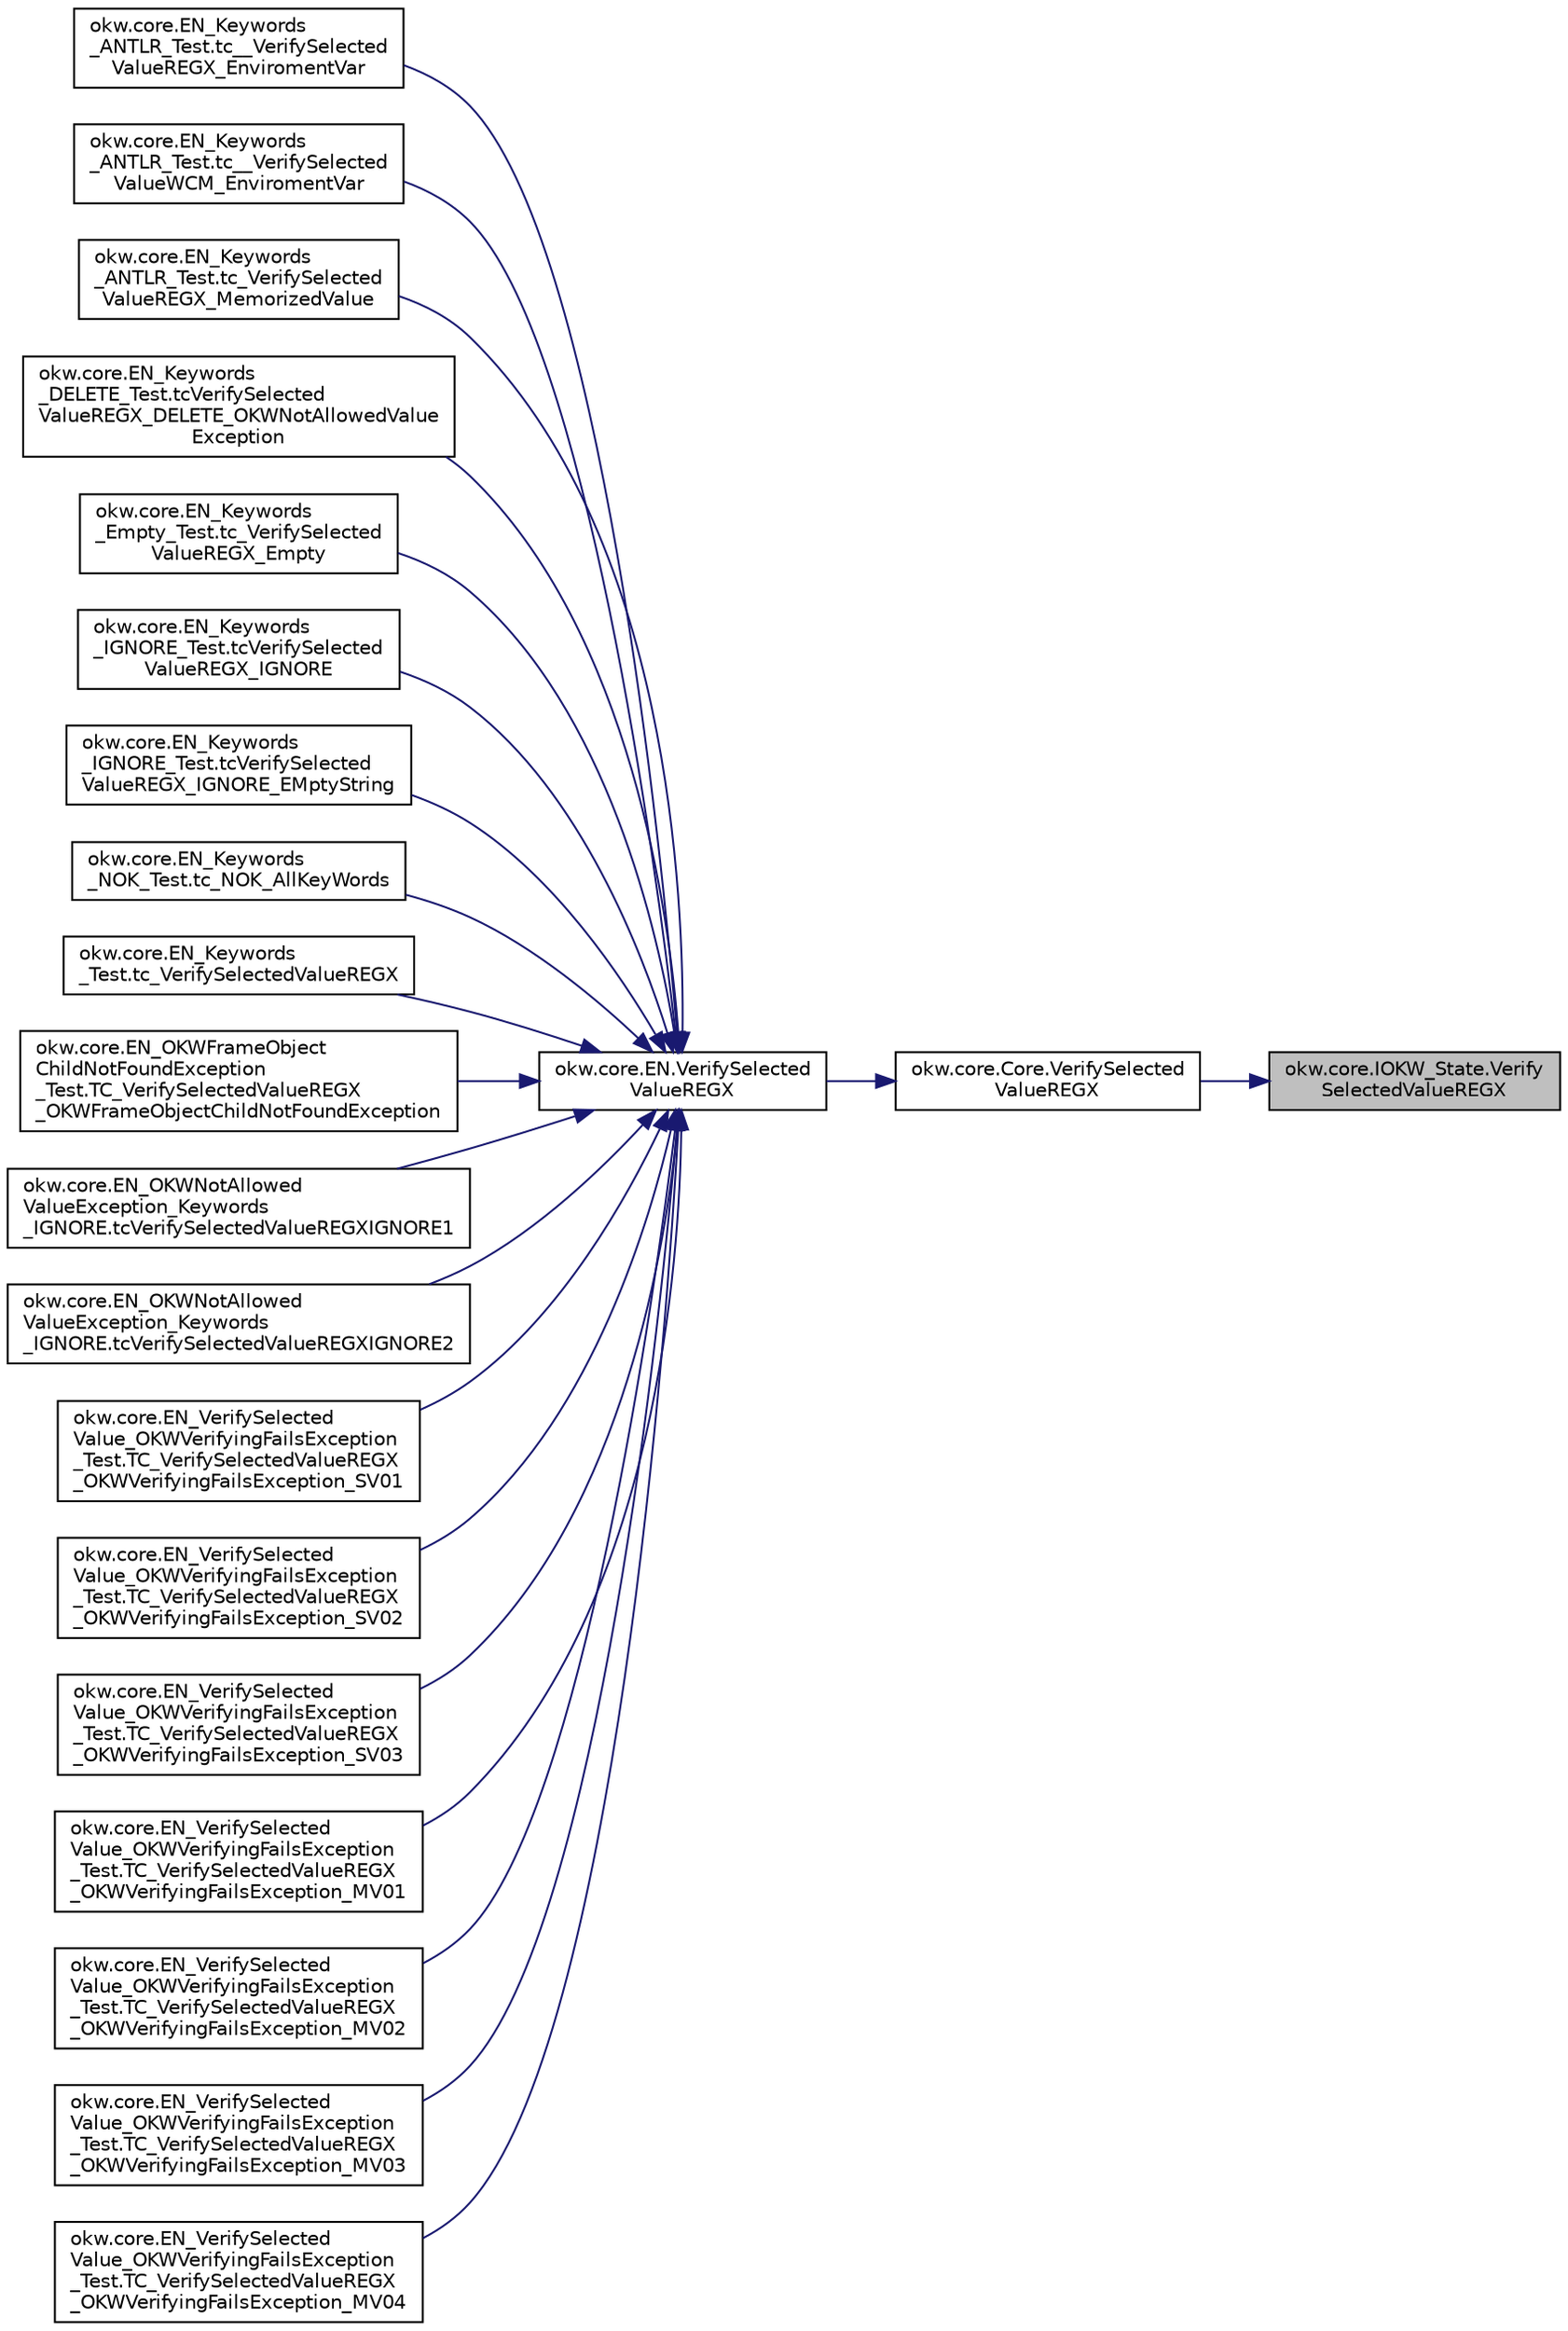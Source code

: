 digraph "okw.core.IOKW_State.VerifySelectedValueREGX"
{
 // INTERACTIVE_SVG=YES
 // LATEX_PDF_SIZE
  edge [fontname="Helvetica",fontsize="10",labelfontname="Helvetica",labelfontsize="10"];
  node [fontname="Helvetica",fontsize="10",shape=record];
  rankdir="RL";
  Node4476 [label="okw.core.IOKW_State.Verify\lSelectedValueREGX",height=0.2,width=0.4,color="black", fillcolor="grey75", style="filled", fontcolor="black",tooltip="Vergleicht den ausgewählten Wert des gegebenen Listenobjekts mit dem erwarteten Wert."];
  Node4476 -> Node4477 [dir="back",color="midnightblue",fontsize="10",style="solid",fontname="Helvetica"];
  Node4477 [label="okw.core.Core.VerifySelected\lValueREGX",height=0.2,width=0.4,color="black", fillcolor="white", style="filled",URL="$classokw_1_1core_1_1_core.html#a34e7722cddcc1eae53b714f4883a02f2",tooltip="Vergleicht den ausgewählten Wert des gegebenen Listenobjekts mit dem erwarteten Wert."];
  Node4477 -> Node4478 [dir="back",color="midnightblue",fontsize="10",style="solid",fontname="Helvetica"];
  Node4478 [label="okw.core.EN.VerifySelected\lValueREGX",height=0.2,width=0.4,color="black", fillcolor="white", style="filled",URL="$classokw_1_1core_1_1_e_n.html#ad190826f8408d93b5f4769ef1306ce31",tooltip="Vergleicht den ausgewählten Wert des gegebenen Listenobjekts mit dem erwarteten Wert."];
  Node4478 -> Node4479 [dir="back",color="midnightblue",fontsize="10",style="solid",fontname="Helvetica"];
  Node4479 [label="okw.core.EN_Keywords\l_ANTLR_Test.tc__VerifySelected\lValueREGX_EnviromentVar",height=0.2,width=0.4,color="black", fillcolor="white", style="filled",URL="$classokw_1_1core_1_1_e_n___keywords___a_n_t_l_r___test.html#afabf60afd1ddf1d4b3546c9530500dc1",tooltip=" "];
  Node4478 -> Node4480 [dir="back",color="midnightblue",fontsize="10",style="solid",fontname="Helvetica"];
  Node4480 [label="okw.core.EN_Keywords\l_ANTLR_Test.tc__VerifySelected\lValueWCM_EnviromentVar",height=0.2,width=0.4,color="black", fillcolor="white", style="filled",URL="$classokw_1_1core_1_1_e_n___keywords___a_n_t_l_r___test.html#ac3f010481750c1255097fe515af00dc2",tooltip=" "];
  Node4478 -> Node4481 [dir="back",color="midnightblue",fontsize="10",style="solid",fontname="Helvetica"];
  Node4481 [label="okw.core.EN_Keywords\l_ANTLR_Test.tc_VerifySelected\lValueREGX_MemorizedValue",height=0.2,width=0.4,color="black", fillcolor="white", style="filled",URL="$classokw_1_1core_1_1_e_n___keywords___a_n_t_l_r___test.html#a505217891e0dfdbf994620b9a7502456",tooltip=" "];
  Node4478 -> Node4482 [dir="back",color="midnightblue",fontsize="10",style="solid",fontname="Helvetica"];
  Node4482 [label="okw.core.EN_Keywords\l_DELETE_Test.tcVerifySelected\lValueREGX_DELETE_OKWNotAllowedValue\lException",height=0.2,width=0.4,color="black", fillcolor="white", style="filled",URL="$classokw_1_1core_1_1_e_n___keywords___d_e_l_e_t_e___test.html#a32b19f3b35e962caa5fc212f152bff7f",tooltip=" "];
  Node4478 -> Node4483 [dir="back",color="midnightblue",fontsize="10",style="solid",fontname="Helvetica"];
  Node4483 [label="okw.core.EN_Keywords\l_Empty_Test.tc_VerifySelected\lValueREGX_Empty",height=0.2,width=0.4,color="black", fillcolor="white", style="filled",URL="$classokw_1_1core_1_1_e_n___keywords___empty___test.html#aae531f898742bac040b9625d0b5c4368",tooltip="Prüft \"${EMPTY}\" für das Schlüsslewort VerifySelectedValueREGX(strng,string)"];
  Node4478 -> Node4484 [dir="back",color="midnightblue",fontsize="10",style="solid",fontname="Helvetica"];
  Node4484 [label="okw.core.EN_Keywords\l_IGNORE_Test.tcVerifySelected\lValueREGX_IGNORE",height=0.2,width=0.4,color="black", fillcolor="white", style="filled",URL="$classokw_1_1core_1_1_e_n___keywords___i_g_n_o_r_e___test.html#a912cf5931d9af487f953f08948518afc",tooltip=" "];
  Node4478 -> Node4485 [dir="back",color="midnightblue",fontsize="10",style="solid",fontname="Helvetica"];
  Node4485 [label="okw.core.EN_Keywords\l_IGNORE_Test.tcVerifySelected\lValueREGX_IGNORE_EMptyString",height=0.2,width=0.4,color="black", fillcolor="white", style="filled",URL="$classokw_1_1core_1_1_e_n___keywords___i_g_n_o_r_e___test.html#a9b01d6f91965e1ef6e87ac9701f7ea24",tooltip=" "];
  Node4478 -> Node4486 [dir="back",color="midnightblue",fontsize="10",style="solid",fontname="Helvetica"];
  Node4486 [label="okw.core.EN_Keywords\l_NOK_Test.tc_NOK_AllKeyWords",height=0.2,width=0.4,color="black", fillcolor="white", style="filled",URL="$classokw_1_1core_1_1_e_n___keywords___n_o_k___test.html#a81a960a2341dfb0e27da7871291c84dc",tooltip="Prüft methoden aufruf für einen einfachen Click."];
  Node4478 -> Node4487 [dir="back",color="midnightblue",fontsize="10",style="solid",fontname="Helvetica"];
  Node4487 [label="okw.core.EN_Keywords\l_Test.tc_VerifySelectedValueREGX",height=0.2,width=0.4,color="black", fillcolor="white", style="filled",URL="$classokw_1_1core_1_1_e_n___keywords___test.html#a885a8dbe9b55a6d4acc38cb4ba6311d8",tooltip=" "];
  Node4478 -> Node4488 [dir="back",color="midnightblue",fontsize="10",style="solid",fontname="Helvetica"];
  Node4488 [label="okw.core.EN_OKWFrameObject\lChildNotFoundException\l_Test.TC_VerifySelectedValueREGX\l_OKWFrameObjectChildNotFoundException",height=0.2,width=0.4,color="black", fillcolor="white", style="filled",URL="$classokw_1_1core_1_1_e_n___o_k_w_frame_object_child_not_found_exception___test.html#ac4d21b9a371e040b0eb983856d1058d7",tooltip="Prüft ob die Ausnahme OKWFrameObjectChildNotFoundException durch die VerifySelectedValue ausgelöst wi..."];
  Node4478 -> Node4489 [dir="back",color="midnightblue",fontsize="10",style="solid",fontname="Helvetica"];
  Node4489 [label="okw.core.EN_OKWNotAllowed\lValueException_Keywords\l_IGNORE.tcVerifySelectedValueREGXIGNORE1",height=0.2,width=0.4,color="black", fillcolor="white", style="filled",URL="$classokw_1_1core_1_1_e_n___o_k_w_not_allowed_value_exception___keywords___i_g_n_o_r_e.html#a64d56f3da6e81f2c6012a5e53c18e1a7",tooltip="Prüft ob \"${IGNORE} \" die Ausnahme okw.exceptions.OKWNotAllowedValueException auslöst."];
  Node4478 -> Node4490 [dir="back",color="midnightblue",fontsize="10",style="solid",fontname="Helvetica"];
  Node4490 [label="okw.core.EN_OKWNotAllowed\lValueException_Keywords\l_IGNORE.tcVerifySelectedValueREGXIGNORE2",height=0.2,width=0.4,color="black", fillcolor="white", style="filled",URL="$classokw_1_1core_1_1_e_n___o_k_w_not_allowed_value_exception___keywords___i_g_n_o_r_e.html#afca99c6d0aa4a628367da671dd10551f",tooltip="Prüft ob \"\"${IGNORE}${TCN}\" die Ausnahme okw.exceptions.OKWNotAllowedValueException auslöst."];
  Node4478 -> Node4491 [dir="back",color="midnightblue",fontsize="10",style="solid",fontname="Helvetica"];
  Node4491 [label="okw.core.EN_VerifySelected\lValue_OKWVerifyingFailsException\l_Test.TC_VerifySelectedValueREGX\l_OKWVerifyingFailsException_SV01",height=0.2,width=0.4,color="black", fillcolor="white", style="filled",URL="$classokw_1_1core_1_1_e_n___verify_selected_value___o_k_w_verifying_fails_exception___test.html#adc64b9125209471a949a3e6a098e02df",tooltip="Prüft, ob die Ausnahme OKWVerifyingFailsException bei einem Soll/Ist-Vergleich ausgelöst wird."];
  Node4478 -> Node4492 [dir="back",color="midnightblue",fontsize="10",style="solid",fontname="Helvetica"];
  Node4492 [label="okw.core.EN_VerifySelected\lValue_OKWVerifyingFailsException\l_Test.TC_VerifySelectedValueREGX\l_OKWVerifyingFailsException_SV02",height=0.2,width=0.4,color="black", fillcolor="white", style="filled",URL="$classokw_1_1core_1_1_e_n___verify_selected_value___o_k_w_verifying_fails_exception___test.html#a8e76aee51cc17836cc55302e802d8254",tooltip="Prüft, ob die Ausnahme OKWVerifyingFailsException bei einem Soll/Ist-Vergleich ausgelöst wird."];
  Node4478 -> Node4493 [dir="back",color="midnightblue",fontsize="10",style="solid",fontname="Helvetica"];
  Node4493 [label="okw.core.EN_VerifySelected\lValue_OKWVerifyingFailsException\l_Test.TC_VerifySelectedValueREGX\l_OKWVerifyingFailsException_SV03",height=0.2,width=0.4,color="black", fillcolor="white", style="filled",URL="$classokw_1_1core_1_1_e_n___verify_selected_value___o_k_w_verifying_fails_exception___test.html#ab8aff4d205eaf6cd86fed40020bee04b",tooltip="Prüft, ob die Ausnahme OKWVerifyingFailsException bei einem Soll/Ist-Vergleich ausgelöst wird."];
  Node4478 -> Node4494 [dir="back",color="midnightblue",fontsize="10",style="solid",fontname="Helvetica"];
  Node4494 [label="okw.core.EN_VerifySelected\lValue_OKWVerifyingFailsException\l_Test.TC_VerifySelectedValueREGX\l_OKWVerifyingFailsException_MV01",height=0.2,width=0.4,color="black", fillcolor="white", style="filled",URL="$classokw_1_1core_1_1_e_n___verify_selected_value___o_k_w_verifying_fails_exception___test.html#a767ec7bf939dc2a8aef1b9caf2959b98",tooltip="Prüft, ob die Ausnahme OKWVerifyingFailsException bei einem Soll/Ist-Vergleich ausgelöst wird."];
  Node4478 -> Node4495 [dir="back",color="midnightblue",fontsize="10",style="solid",fontname="Helvetica"];
  Node4495 [label="okw.core.EN_VerifySelected\lValue_OKWVerifyingFailsException\l_Test.TC_VerifySelectedValueREGX\l_OKWVerifyingFailsException_MV02",height=0.2,width=0.4,color="black", fillcolor="white", style="filled",URL="$classokw_1_1core_1_1_e_n___verify_selected_value___o_k_w_verifying_fails_exception___test.html#af62c29f79036e9ef50cb31c3eb744c1a",tooltip="Prüft, ob die Ausnahme OKWVerifyingFailsException bei einem Soll/Ist-Vergleich ausgelöst wird."];
  Node4478 -> Node4496 [dir="back",color="midnightblue",fontsize="10",style="solid",fontname="Helvetica"];
  Node4496 [label="okw.core.EN_VerifySelected\lValue_OKWVerifyingFailsException\l_Test.TC_VerifySelectedValueREGX\l_OKWVerifyingFailsException_MV03",height=0.2,width=0.4,color="black", fillcolor="white", style="filled",URL="$classokw_1_1core_1_1_e_n___verify_selected_value___o_k_w_verifying_fails_exception___test.html#a64052c4694bd20b84b9614428952cd07",tooltip="Prüft, ob die Ausnahme OKWVerifyingFailsException bei einem Soll/Ist-Vergleich ausgelöst wird."];
  Node4478 -> Node4497 [dir="back",color="midnightblue",fontsize="10",style="solid",fontname="Helvetica"];
  Node4497 [label="okw.core.EN_VerifySelected\lValue_OKWVerifyingFailsException\l_Test.TC_VerifySelectedValueREGX\l_OKWVerifyingFailsException_MV04",height=0.2,width=0.4,color="black", fillcolor="white", style="filled",URL="$classokw_1_1core_1_1_e_n___verify_selected_value___o_k_w_verifying_fails_exception___test.html#a517a4f7bb6f3f3dd34468b61edffe75b",tooltip="Prüft, ob die Ausnahme OKWVerifyingFailsException bei einem Soll/Ist-Vergleich ausgelöst wird."];
}

